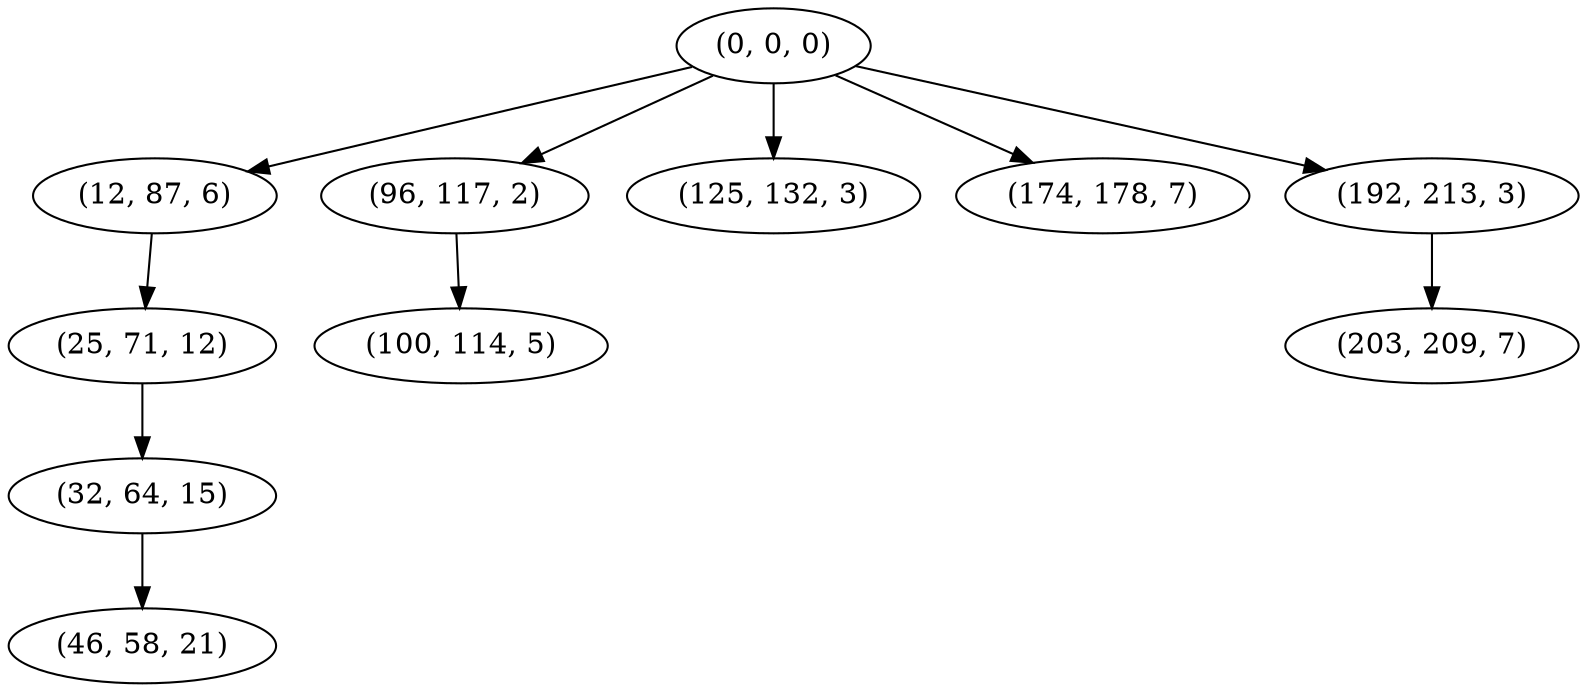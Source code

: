 digraph tree {
    "(0, 0, 0)";
    "(12, 87, 6)";
    "(25, 71, 12)";
    "(32, 64, 15)";
    "(46, 58, 21)";
    "(96, 117, 2)";
    "(100, 114, 5)";
    "(125, 132, 3)";
    "(174, 178, 7)";
    "(192, 213, 3)";
    "(203, 209, 7)";
    "(0, 0, 0)" -> "(12, 87, 6)";
    "(0, 0, 0)" -> "(96, 117, 2)";
    "(0, 0, 0)" -> "(125, 132, 3)";
    "(0, 0, 0)" -> "(174, 178, 7)";
    "(0, 0, 0)" -> "(192, 213, 3)";
    "(12, 87, 6)" -> "(25, 71, 12)";
    "(25, 71, 12)" -> "(32, 64, 15)";
    "(32, 64, 15)" -> "(46, 58, 21)";
    "(96, 117, 2)" -> "(100, 114, 5)";
    "(192, 213, 3)" -> "(203, 209, 7)";
}
